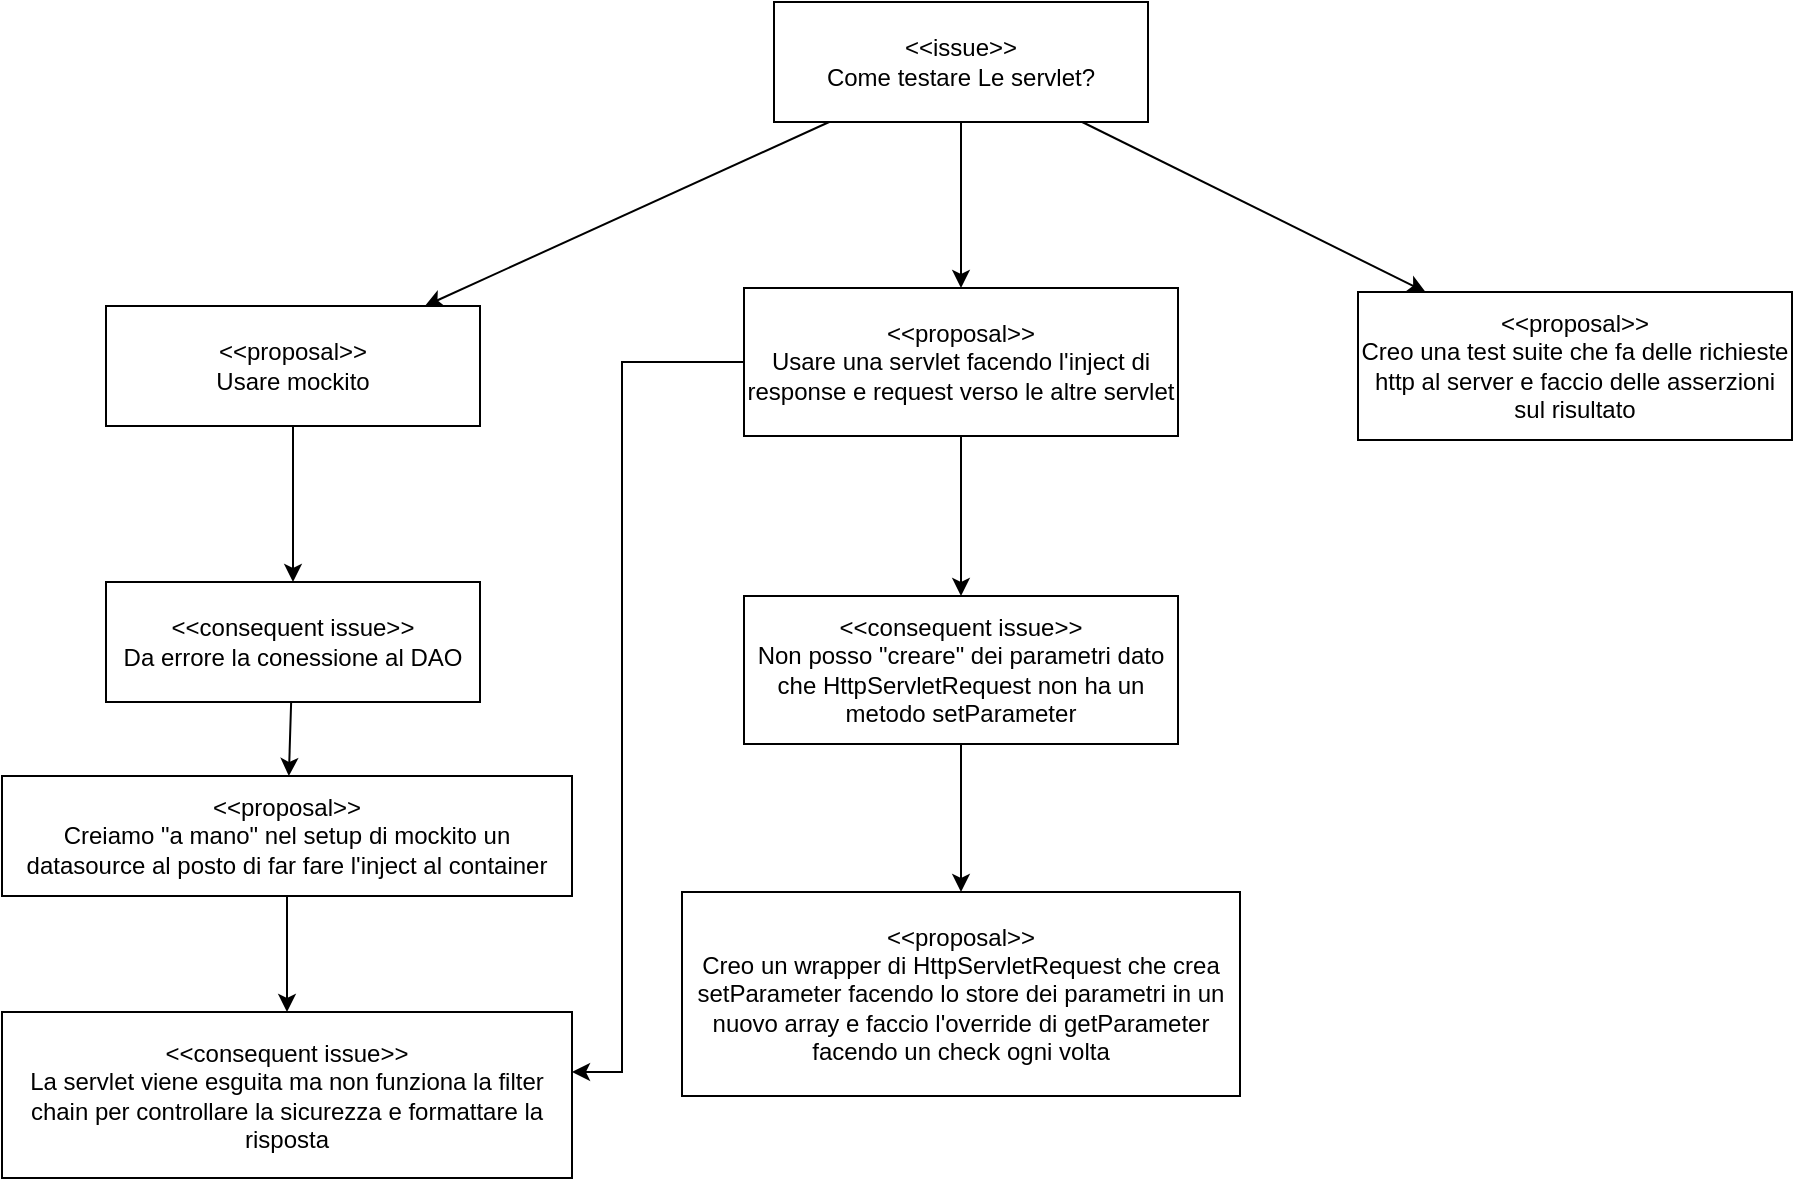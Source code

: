 <mxfile version="14.1.2" type="device"><diagram id="O-CmUUZmiQZBTKbjZWxY" name="Page-1"><mxGraphModel dx="1438" dy="635" grid="0" gridSize="10" guides="1" tooltips="1" connect="1" arrows="1" fold="1" page="0" pageScale="1" pageWidth="827" pageHeight="1169" math="0" shadow="0"><root><mxCell id="0"/><mxCell id="1" parent="0"/><mxCell id="GvwATOJefHhT0pTcle1--3" style="rounded=0;orthogonalLoop=1;jettySize=auto;html=1;" edge="1" parent="1" source="GvwATOJefHhT0pTcle1--1" target="GvwATOJefHhT0pTcle1--2"><mxGeometry relative="1" as="geometry"/></mxCell><mxCell id="GvwATOJefHhT0pTcle1--17" style="edgeStyle=none;rounded=0;orthogonalLoop=1;jettySize=auto;html=1;" edge="1" parent="1" source="GvwATOJefHhT0pTcle1--1" target="GvwATOJefHhT0pTcle1--10"><mxGeometry relative="1" as="geometry"/></mxCell><mxCell id="GvwATOJefHhT0pTcle1--18" style="edgeStyle=none;rounded=0;orthogonalLoop=1;jettySize=auto;html=1;" edge="1" parent="1" source="GvwATOJefHhT0pTcle1--1" target="GvwATOJefHhT0pTcle1--16"><mxGeometry relative="1" as="geometry"/></mxCell><mxCell id="GvwATOJefHhT0pTcle1--1" value="&amp;lt;&amp;lt;issue&amp;gt;&amp;gt;&lt;br&gt;Come testare Le servlet?" style="rounded=0;whiteSpace=wrap;html=1;" vertex="1" parent="1"><mxGeometry x="369" y="332" width="187" height="60" as="geometry"/></mxCell><mxCell id="GvwATOJefHhT0pTcle1--5" style="edgeStyle=none;rounded=0;orthogonalLoop=1;jettySize=auto;html=1;" edge="1" parent="1" source="GvwATOJefHhT0pTcle1--2" target="GvwATOJefHhT0pTcle1--4"><mxGeometry relative="1" as="geometry"/></mxCell><mxCell id="GvwATOJefHhT0pTcle1--2" value="&amp;lt;&amp;lt;proposal&amp;gt;&amp;gt;&lt;br&gt;Usare mockito" style="rounded=0;whiteSpace=wrap;html=1;" vertex="1" parent="1"><mxGeometry x="35" y="484" width="187" height="60" as="geometry"/></mxCell><mxCell id="GvwATOJefHhT0pTcle1--7" value="" style="edgeStyle=none;rounded=0;orthogonalLoop=1;jettySize=auto;html=1;" edge="1" parent="1" source="GvwATOJefHhT0pTcle1--4" target="GvwATOJefHhT0pTcle1--6"><mxGeometry relative="1" as="geometry"/></mxCell><mxCell id="GvwATOJefHhT0pTcle1--4" value="&amp;lt;&amp;lt;consequent issue&amp;gt;&amp;gt;&lt;br&gt;Da errore la conessione al DAO" style="rounded=0;whiteSpace=wrap;html=1;" vertex="1" parent="1"><mxGeometry x="35" y="622" width="187" height="60" as="geometry"/></mxCell><mxCell id="GvwATOJefHhT0pTcle1--9" value="" style="edgeStyle=none;rounded=0;orthogonalLoop=1;jettySize=auto;html=1;" edge="1" parent="1" source="GvwATOJefHhT0pTcle1--6" target="GvwATOJefHhT0pTcle1--8"><mxGeometry relative="1" as="geometry"/></mxCell><mxCell id="GvwATOJefHhT0pTcle1--6" value="&amp;lt;&amp;lt;proposal&amp;gt;&amp;gt;&lt;br&gt;Creiamo &quot;a mano&quot; nel setup di mockito un datasource al posto di far fare l'inject al container" style="rounded=0;whiteSpace=wrap;html=1;" vertex="1" parent="1"><mxGeometry x="-17" y="719" width="285" height="60" as="geometry"/></mxCell><mxCell id="GvwATOJefHhT0pTcle1--8" value="&amp;lt;&amp;lt;consequent issue&amp;gt;&amp;gt;&lt;br&gt;La servlet viene esguita ma non funziona la filter chain per controllare la sicurezza e formattare la risposta" style="rounded=0;whiteSpace=wrap;html=1;" vertex="1" parent="1"><mxGeometry x="-17" y="837" width="285" height="83" as="geometry"/></mxCell><mxCell id="GvwATOJefHhT0pTcle1--11" style="edgeStyle=orthogonalEdgeStyle;rounded=0;orthogonalLoop=1;jettySize=auto;html=1;" edge="1" parent="1" source="GvwATOJefHhT0pTcle1--10" target="GvwATOJefHhT0pTcle1--8"><mxGeometry relative="1" as="geometry"><Array as="points"><mxPoint x="293" y="512"/><mxPoint x="293" y="867"/></Array></mxGeometry></mxCell><mxCell id="GvwATOJefHhT0pTcle1--13" value="" style="edgeStyle=none;rounded=0;orthogonalLoop=1;jettySize=auto;html=1;" edge="1" parent="1" source="GvwATOJefHhT0pTcle1--10" target="GvwATOJefHhT0pTcle1--12"><mxGeometry relative="1" as="geometry"/></mxCell><mxCell id="GvwATOJefHhT0pTcle1--10" value="&amp;lt;&amp;lt;proposal&amp;gt;&amp;gt;&lt;br&gt;Usare una servlet facendo l'inject di response e request verso le altre servlet" style="rounded=0;whiteSpace=wrap;html=1;" vertex="1" parent="1"><mxGeometry x="354" y="475" width="217" height="74" as="geometry"/></mxCell><mxCell id="GvwATOJefHhT0pTcle1--15" value="" style="edgeStyle=none;rounded=0;orthogonalLoop=1;jettySize=auto;html=1;" edge="1" parent="1" source="GvwATOJefHhT0pTcle1--12" target="GvwATOJefHhT0pTcle1--14"><mxGeometry relative="1" as="geometry"/></mxCell><mxCell id="GvwATOJefHhT0pTcle1--12" value="&amp;lt;&amp;lt;consequent issue&amp;gt;&amp;gt;&lt;br&gt;Non posso &quot;creare&quot; dei parametri dato che HttpServletRequest non ha un metodo setParameter" style="rounded=0;whiteSpace=wrap;html=1;" vertex="1" parent="1"><mxGeometry x="354" y="629" width="217" height="74" as="geometry"/></mxCell><mxCell id="GvwATOJefHhT0pTcle1--14" value="&amp;lt;&amp;lt;proposal&amp;gt;&amp;gt;&lt;br&gt;Creo un wrapper di HttpServletRequest che crea setParameter facendo lo store dei parametri in un nuovo array e faccio l'override di getParameter facendo un check ogni volta" style="rounded=0;whiteSpace=wrap;html=1;" vertex="1" parent="1"><mxGeometry x="323" y="777" width="279" height="102" as="geometry"/></mxCell><mxCell id="GvwATOJefHhT0pTcle1--16" value="&amp;lt;&amp;lt;proposal&amp;gt;&amp;gt;&lt;br&gt;Creo una test suite che fa delle richieste http al server e faccio delle asserzioni sul risultato" style="rounded=0;whiteSpace=wrap;html=1;" vertex="1" parent="1"><mxGeometry x="661" y="477" width="217" height="74" as="geometry"/></mxCell></root></mxGraphModel></diagram></mxfile>